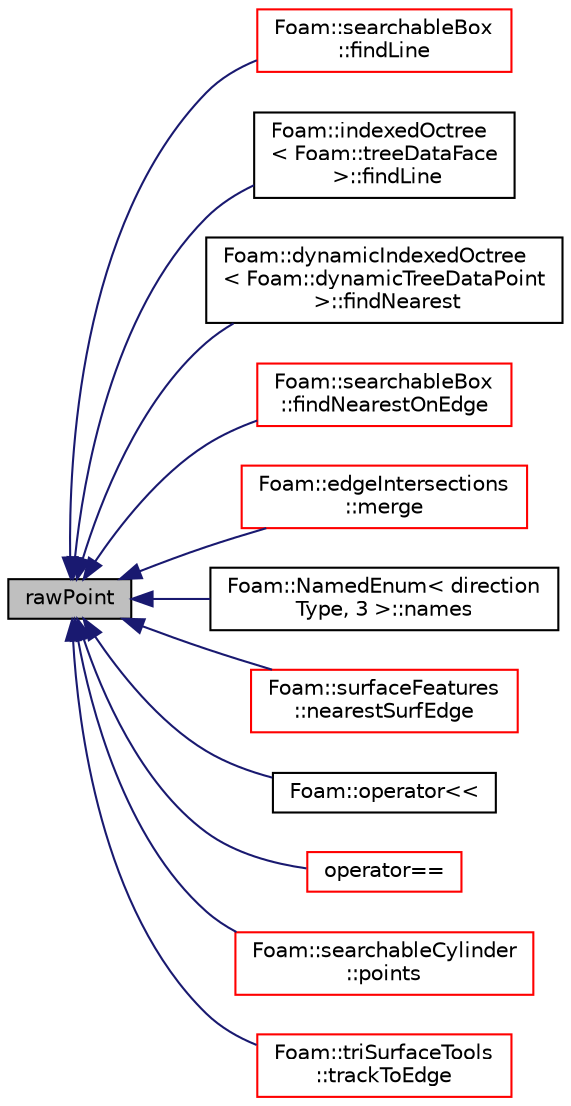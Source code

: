 digraph "rawPoint"
{
  bgcolor="transparent";
  edge [fontname="Helvetica",fontsize="10",labelfontname="Helvetica",labelfontsize="10"];
  node [fontname="Helvetica",fontsize="10",shape=record];
  rankdir="LR";
  Node388 [label="rawPoint",height=0.2,width=0.4,color="black", fillcolor="grey75", style="filled", fontcolor="black"];
  Node388 -> Node389 [dir="back",color="midnightblue",fontsize="10",style="solid",fontname="Helvetica"];
  Node389 [label="Foam::searchableBox\l::findLine",height=0.2,width=0.4,color="red",URL="$a26345.html#aadce0231473476a2f789c287c0af3943",tooltip="Find nearest intersection of line between start and end. "];
  Node388 -> Node392 [dir="back",color="midnightblue",fontsize="10",style="solid",fontname="Helvetica"];
  Node392 [label="Foam::indexedOctree\l\< Foam::treeDataFace\l \>::findLine",height=0.2,width=0.4,color="black",URL="$a26157.html#a53cbb9ab3cd4b8f4eca1489208acd266"];
  Node388 -> Node393 [dir="back",color="midnightblue",fontsize="10",style="solid",fontname="Helvetica"];
  Node393 [label="Foam::dynamicIndexedOctree\l\< Foam::dynamicTreeDataPoint\l \>::findNearest",height=0.2,width=0.4,color="black",URL="$a26745.html#ae090443cbaa3565bc6dc0b28e77793a8",tooltip="Low level: calculate nearest starting from subnode. "];
  Node388 -> Node394 [dir="back",color="midnightblue",fontsize="10",style="solid",fontname="Helvetica"];
  Node394 [label="Foam::searchableBox\l::findNearestOnEdge",height=0.2,width=0.4,color="red",URL="$a26345.html#a945928aebbefd2d65c7cd3807020bb93",tooltip="Calculate nearest point on edge. "];
  Node388 -> Node396 [dir="back",color="midnightblue",fontsize="10",style="solid",fontname="Helvetica"];
  Node396 [label="Foam::edgeIntersections\l::merge",height=0.2,width=0.4,color="red",URL="$a26633.html#a987539e16097f548da5dde54bbc38a40",tooltip="Merge (or override) edge intersection for a subset. "];
  Node388 -> Node400 [dir="back",color="midnightblue",fontsize="10",style="solid",fontname="Helvetica"];
  Node400 [label="Foam::NamedEnum\< direction\lType, 3 \>::names",height=0.2,width=0.4,color="black",URL="$a27113.html#a7350da3a0edd92cd11e6c479c9967dc8"];
  Node388 -> Node401 [dir="back",color="midnightblue",fontsize="10",style="solid",fontname="Helvetica"];
  Node401 [label="Foam::surfaceFeatures\l::nearestSurfEdge",height=0.2,width=0.4,color="red",URL="$a26645.html#aab1a0ec0ce7082b8730a8eb731d2bed1",tooltip="Find nearest surface edge (out of selectedEdges) for. "];
  Node388 -> Node407 [dir="back",color="midnightblue",fontsize="10",style="solid",fontname="Helvetica"];
  Node407 [label="Foam::operator\<\<",height=0.2,width=0.4,color="black",URL="$a21851.html#a634a579e5616006e31d01bab6536ce35"];
  Node388 -> Node408 [dir="back",color="midnightblue",fontsize="10",style="solid",fontname="Helvetica"];
  Node408 [label="operator==",height=0.2,width=0.4,color="red",URL="$a28721.html#a9984a68725f2bea0cc1f6a452d57213b"];
  Node388 -> Node410 [dir="back",color="midnightblue",fontsize="10",style="solid",fontname="Helvetica"];
  Node410 [label="Foam::searchableCylinder\l::points",height=0.2,width=0.4,color="red",URL="$a26349.html#affb7cf1209e1e3af9a19a21860268ee5",tooltip="Get the points that define the surface. "];
  Node388 -> Node412 [dir="back",color="midnightblue",fontsize="10",style="solid",fontname="Helvetica"];
  Node412 [label="Foam::triSurfaceTools\l::trackToEdge",height=0.2,width=0.4,color="red",URL="$a26673.html#a6d8fd04b37cd0ac3c45134c26f9ba40c",tooltip="Track on surface to get closer to point. "];
}
